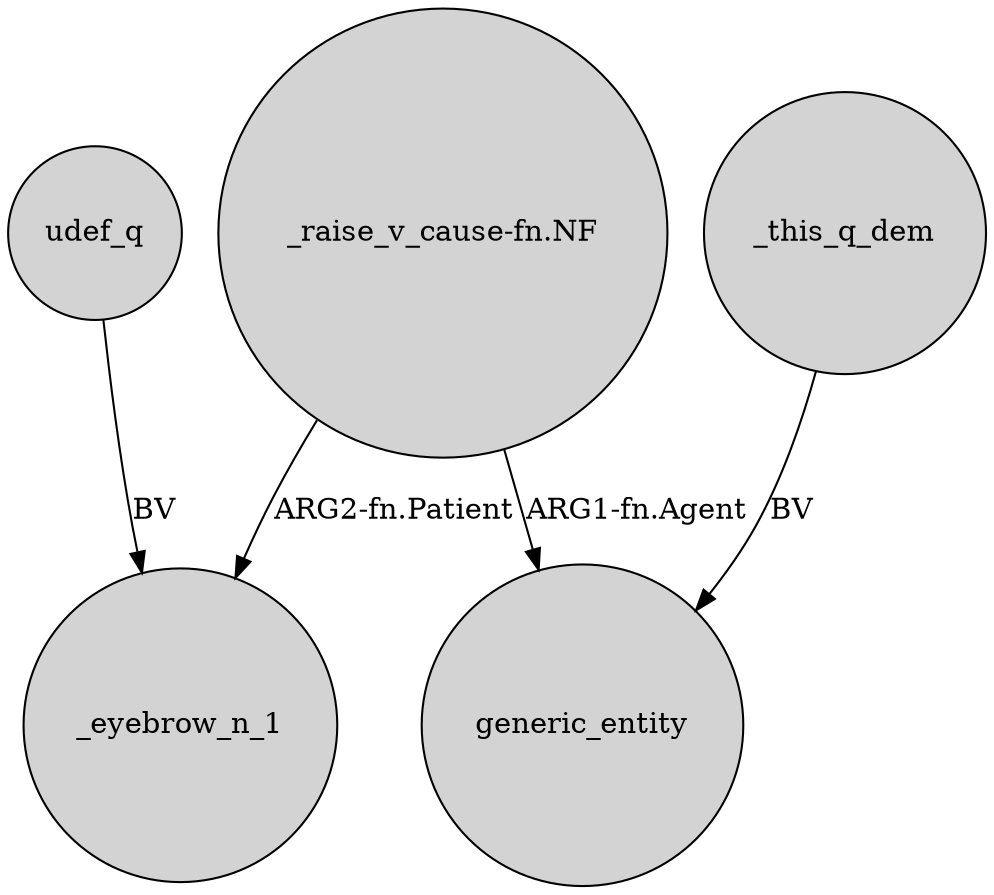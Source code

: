 digraph {
	node [shape=circle style=filled]
	udef_q -> _eyebrow_n_1 [label=BV]
	"_raise_v_cause-fn.NF" -> generic_entity [label="ARG1-fn.Agent"]
	"_raise_v_cause-fn.NF" -> _eyebrow_n_1 [label="ARG2-fn.Patient"]
	_this_q_dem -> generic_entity [label=BV]
}
